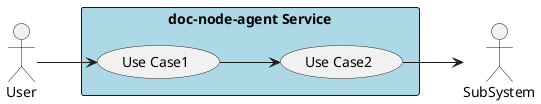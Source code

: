 @startuml

left to right direction

actor :User:
actor :SubSystem:


rectangle "doc-node-agent Service" #lightblue {
    UseCase UC1  as "Use Case1"
    UseCase UC2  as "Use Case2"

    User --> UC1
    UC1 --> UC2
    UC2 --> SubSystem
}

@enduml
